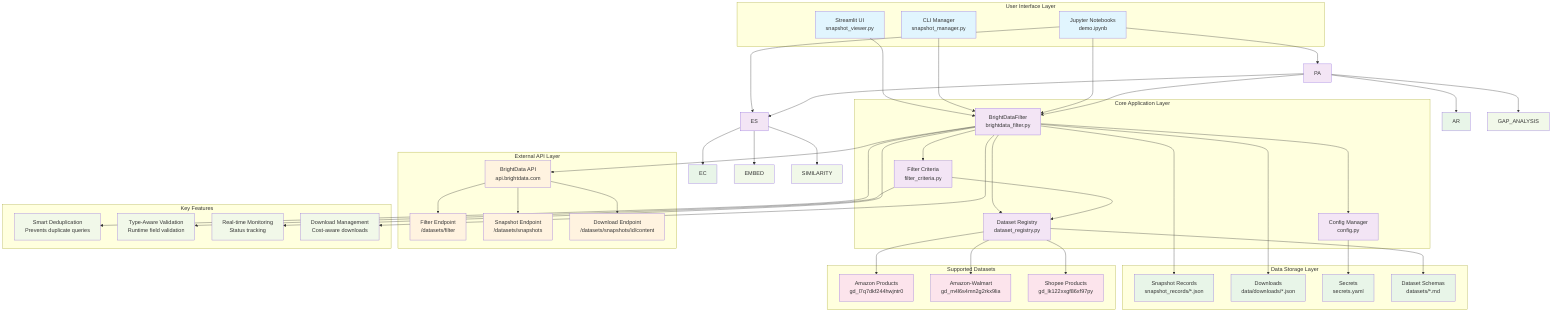graph TB
    %% User Interface Layer
    subgraph "User Interface Layer"
        UI["Streamlit UI<br/>snapshot_viewer.py"]
        CLI["CLI Manager<br/>snapshot_manager.py"]
        JUPYTER["Jupyter Notebooks<br/>demo.ipynb"]
    end

    %% Core Application Layer
    subgraph "Core Application Layer"
        BDF["BrightDataFilter<br/>brightdata_filter.py"]
        FC["Filter Criteria<br/>filter_criteria.py"]
        DR["Dataset Registry<br/>dataset_registry.py"]
        CM["Config Manager<br/>config.py"]
    end

    %% Data Storage Layer
    subgraph "Data Storage Layer"
        SR["Snapshot Records<br/>snapshot_records/*.json"]
        DL["Downloads<br/>data/downloads/*.json"]
        SEC["Secrets<br/>secrets.yaml"]
        DS["Dataset Schemas<br/>datasets/*.md"]
    end

    %% External API Layer
    subgraph "External API Layer"
        BDA["BrightData API<br/>api.brightdata.com"]
        FILTER["Filter Endpoint<br/>/datasets/filter"]
        SNAPSHOT["Snapshot Endpoint<br/>/datasets/snapshots"]
        DOWNLOAD["Download Endpoint<br/>/datasets/snapshots/id/content"]
    end

    %% Dataset Support
    subgraph "Supported Datasets"
        AMAZON["Amazon Products<br/>gd_l7q7dkf244hwjntr0"]
        AMAZONWALMART["Amazon-Walmart<br/>gd_m4l6s4mn2g2rkx9lia"]
        SHOPEE["Shopee Products<br/>gd_lk122xxgf86xf97py"]
    end

    %% User Interactions
    UI --> BDF
    CLI --> BDF
    JUPYTER --> BDF
    JUPYTER --> ES
    JUPYTER --> PA

    %% Core Dependencies
    BDF --> FC
    BDF --> DR
    BDF --> CM
    FC --> DR
    PA --> ES
    PA --> BDF

    %% Data Flow
    BDF --> SR
    BDF --> DL
    CM --> SEC
    DR --> DS
    ES --> EC
    PA --> AR

    %% API Communication
    BDF --> BDA
    BDA --> FILTER
    BDA --> SNAPSHOT
    BDA --> DOWNLOAD

    %% Dataset Integration
    DR --> AMAZON
    DR --> AMAZONWALMART
    DR --> SHOPEE

    %% Key Features
    subgraph "Key Features"
        DEDUP["Smart Deduplication<br/>Prevents duplicate queries"]
        VALID["Type-Aware Validation<br/>Runtime field validation"]
        MONITOR["Real-time Monitoring<br/>Status tracking"]
        DOWNLOAD_MGR["Download Management<br/>Cost-aware downloads"]
    end

    BDF --> DEDUP
    FC --> VALID
    BDF --> MONITOR
    BDF --> DOWNLOAD_MGR
    ES --> EMBED
    ES --> SIMILARITY
    PA --> GAP_ANALYSIS

    %% Styling
    classDef uiLayer fill:#e1f5fe
    classDef coreLayer fill:#f3e5f5
    classDef dataLayer fill:#e8f5e8
    classDef apiLayer fill:#fff3e0
    classDef datasetLayer fill:#fce4ec
    classDef featureLayer fill:#f1f8e9

    class UI,CLI,JUPYTER uiLayer
    class BDF,FC,DR,CM,ES,PA coreLayer
    class SR,DL,SEC,DS,EC,AR dataLayer
    class BDA,FILTER,SNAPSHOT,DOWNLOAD apiLayer
    class AMAZON,AMAZONWALMART,SHOPEE datasetLayer
    class DEDUP,VALID,MONITOR,DOWNLOAD_MGR,EMBED,SIMILARITY,GAP_ANALYSIS featureLayer